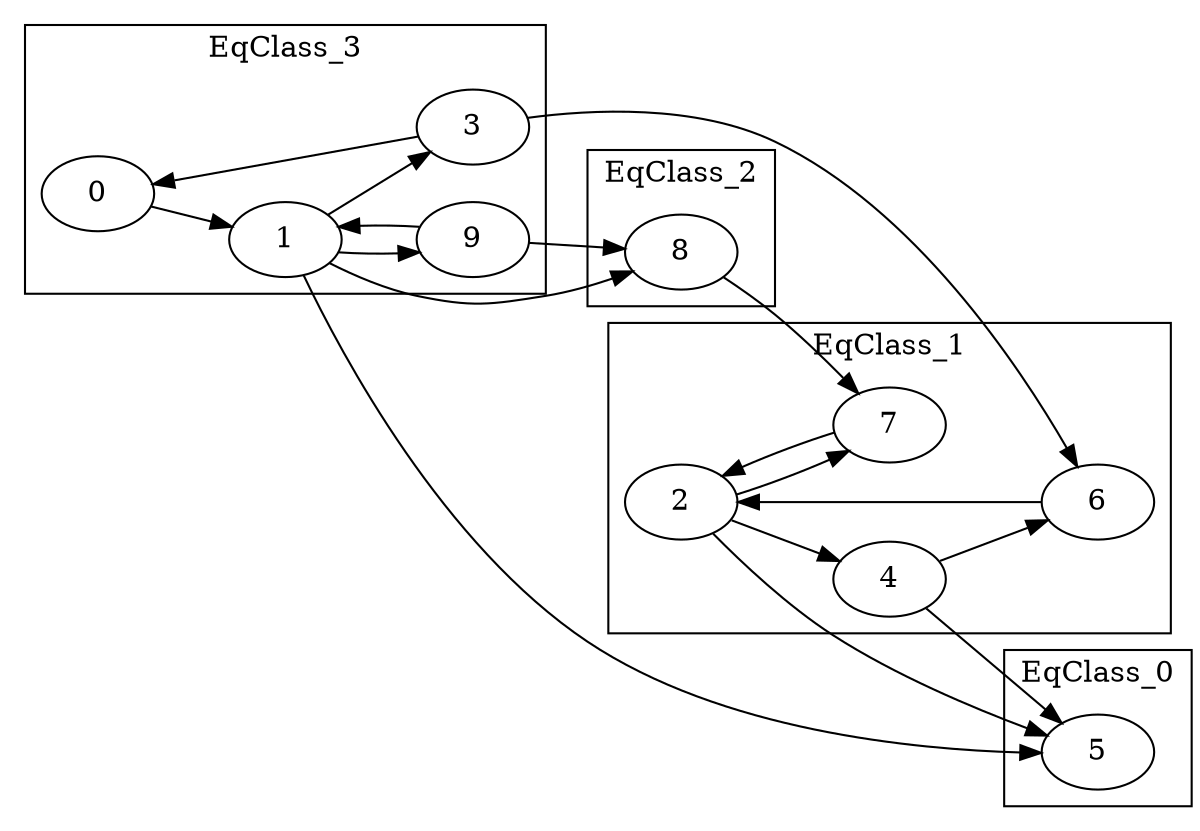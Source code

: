 digraph {
    rankdir = LR;
    subgraph cluster_0 {
        label = "EqClass_0";
        5; 
    }
    subgraph cluster_1 {
        label = "EqClass_1";
        2; 4; 6; 7; 
    }
    subgraph cluster_2 {
        label = "EqClass_2";
        8; 
    }
    subgraph cluster_3 {
        label = "EqClass_3";
        0; 1; 3; 9; 
    }
        0 -> 1;
        1 -> 3;
        1 -> 9;
        1 -> 5;
        1 -> 8;
        2 -> 4;
        2 -> 5;
        2 -> 7;
        3 -> 0;
        3 -> 6;
        4 -> 6;
        4 -> 5;
        6 -> 2;
        7 -> 2;
        8 -> 7;
        9 -> 1;
        9 -> 8;
}
